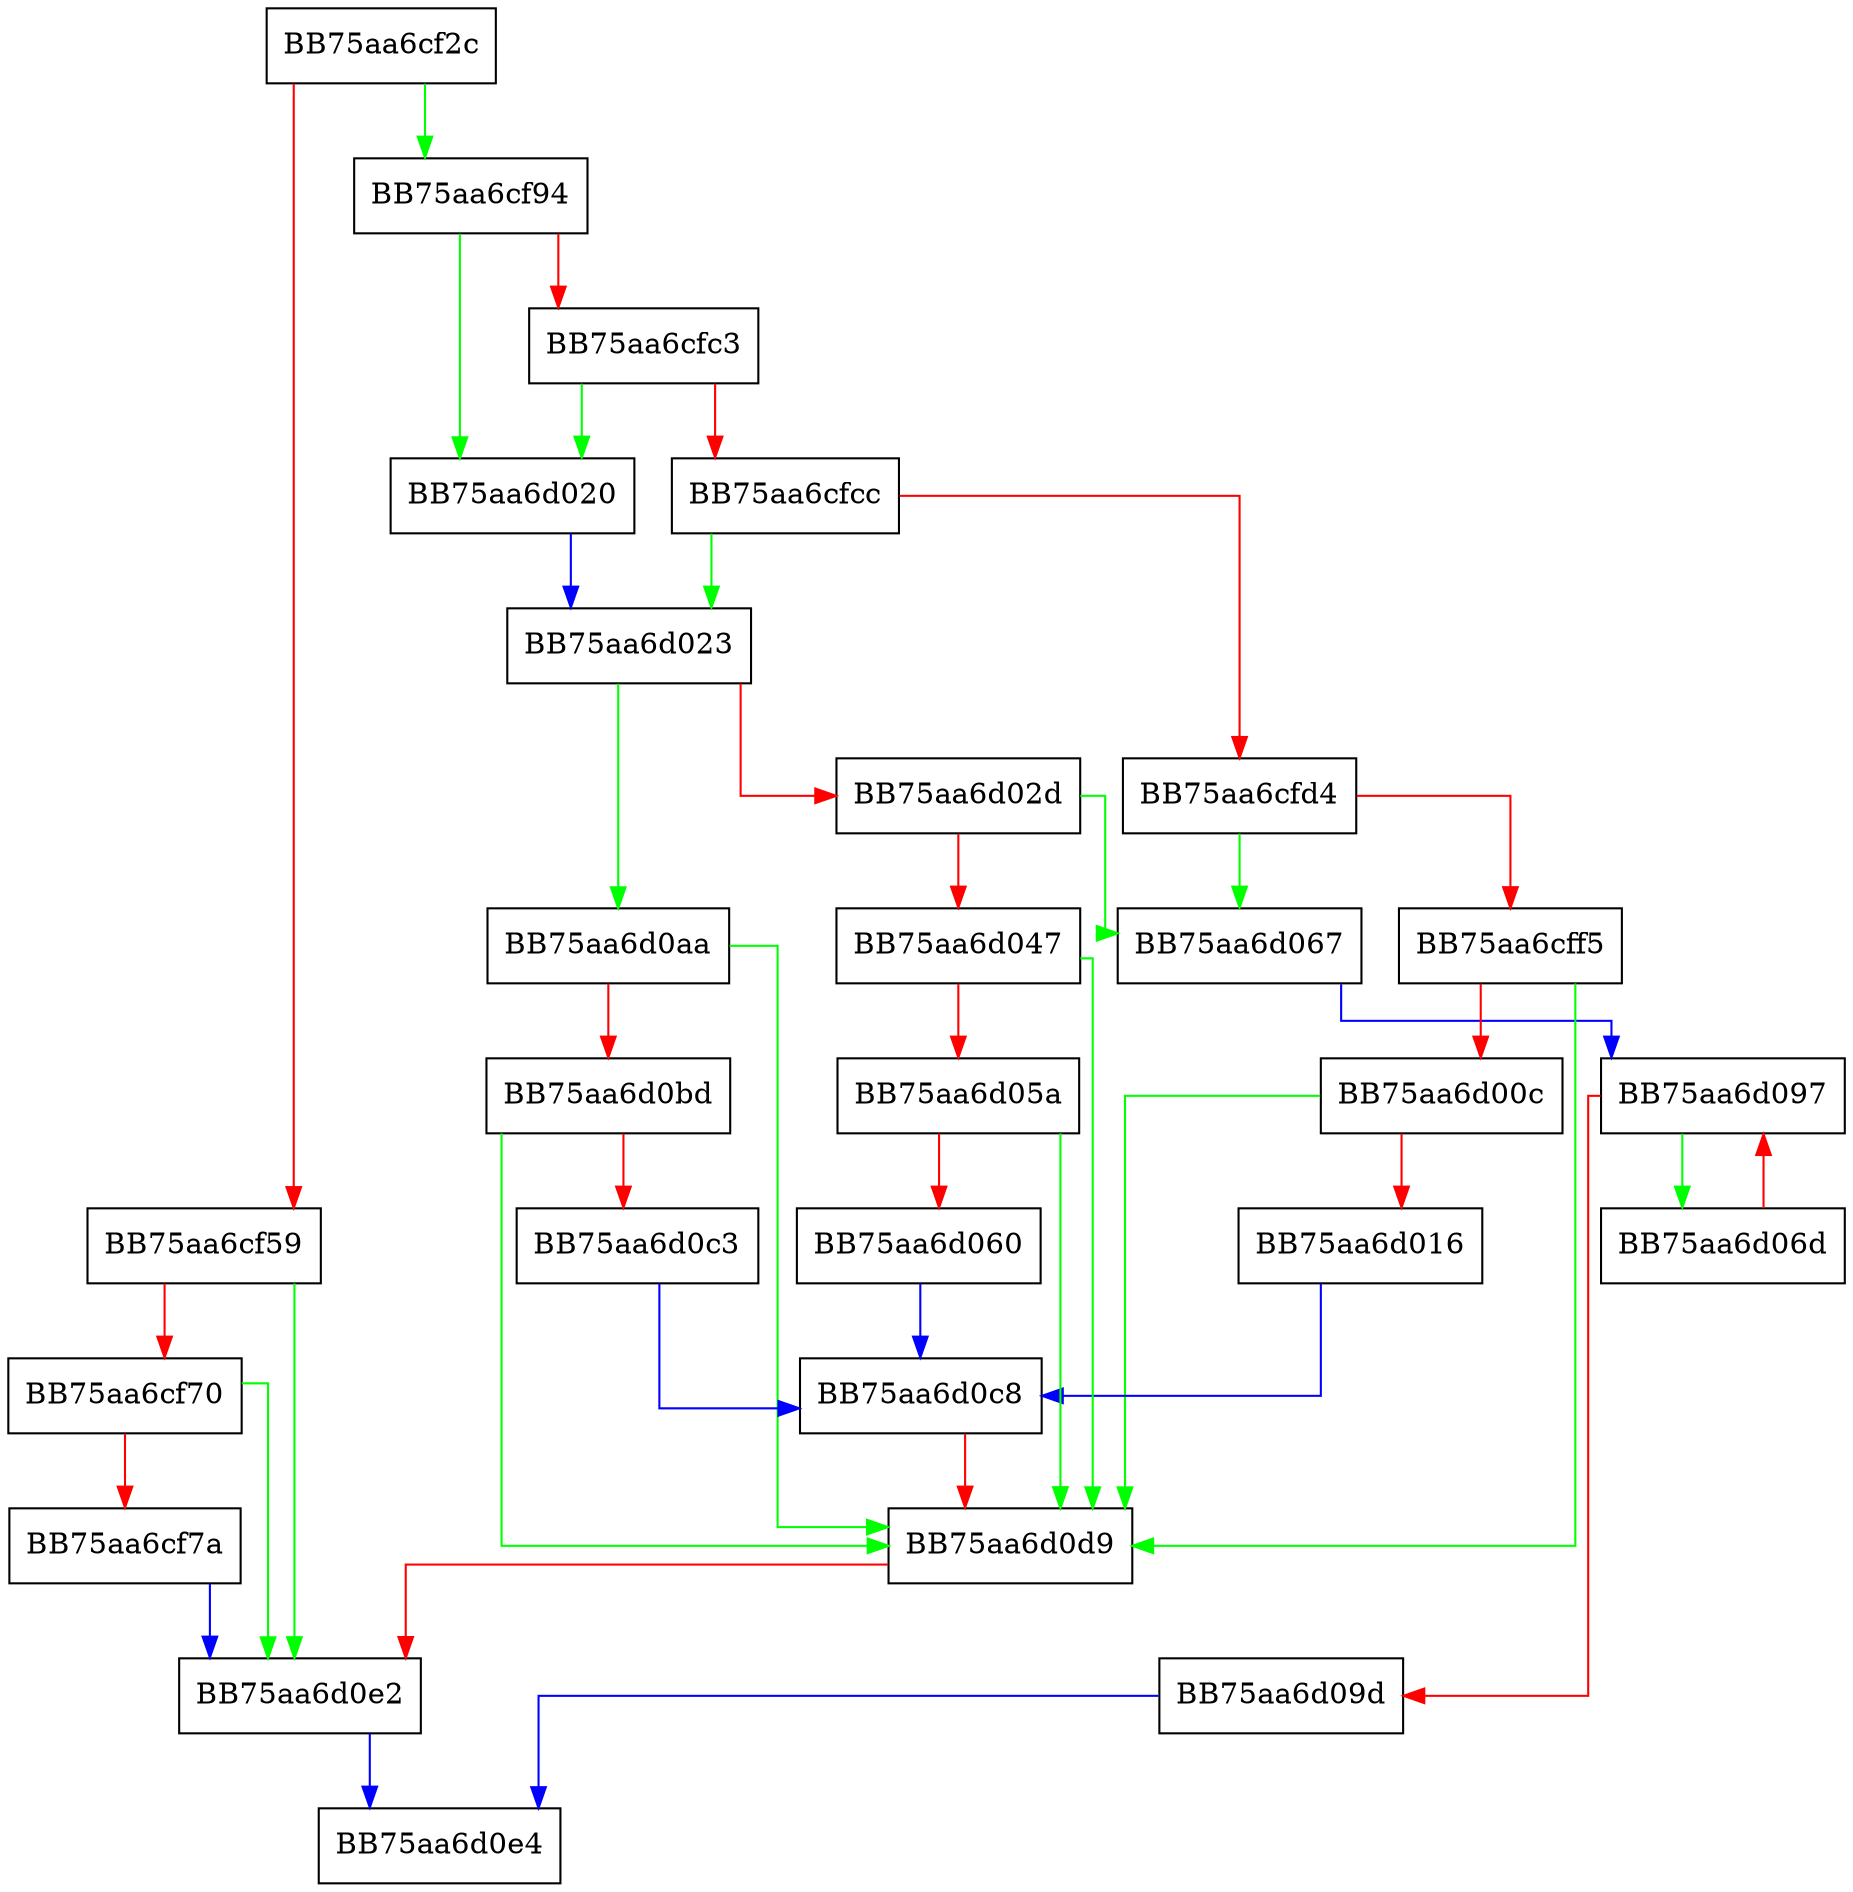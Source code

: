 digraph getResStrings {
  node [shape="box"];
  graph [splines=ortho];
  BB75aa6cf2c -> BB75aa6cf94 [color="green"];
  BB75aa6cf2c -> BB75aa6cf59 [color="red"];
  BB75aa6cf59 -> BB75aa6d0e2 [color="green"];
  BB75aa6cf59 -> BB75aa6cf70 [color="red"];
  BB75aa6cf70 -> BB75aa6d0e2 [color="green"];
  BB75aa6cf70 -> BB75aa6cf7a [color="red"];
  BB75aa6cf7a -> BB75aa6d0e2 [color="blue"];
  BB75aa6cf94 -> BB75aa6d020 [color="green"];
  BB75aa6cf94 -> BB75aa6cfc3 [color="red"];
  BB75aa6cfc3 -> BB75aa6d020 [color="green"];
  BB75aa6cfc3 -> BB75aa6cfcc [color="red"];
  BB75aa6cfcc -> BB75aa6d023 [color="green"];
  BB75aa6cfcc -> BB75aa6cfd4 [color="red"];
  BB75aa6cfd4 -> BB75aa6d067 [color="green"];
  BB75aa6cfd4 -> BB75aa6cff5 [color="red"];
  BB75aa6cff5 -> BB75aa6d0d9 [color="green"];
  BB75aa6cff5 -> BB75aa6d00c [color="red"];
  BB75aa6d00c -> BB75aa6d0d9 [color="green"];
  BB75aa6d00c -> BB75aa6d016 [color="red"];
  BB75aa6d016 -> BB75aa6d0c8 [color="blue"];
  BB75aa6d020 -> BB75aa6d023 [color="blue"];
  BB75aa6d023 -> BB75aa6d0aa [color="green"];
  BB75aa6d023 -> BB75aa6d02d [color="red"];
  BB75aa6d02d -> BB75aa6d067 [color="green"];
  BB75aa6d02d -> BB75aa6d047 [color="red"];
  BB75aa6d047 -> BB75aa6d0d9 [color="green"];
  BB75aa6d047 -> BB75aa6d05a [color="red"];
  BB75aa6d05a -> BB75aa6d0d9 [color="green"];
  BB75aa6d05a -> BB75aa6d060 [color="red"];
  BB75aa6d060 -> BB75aa6d0c8 [color="blue"];
  BB75aa6d067 -> BB75aa6d097 [color="blue"];
  BB75aa6d06d -> BB75aa6d097 [color="red"];
  BB75aa6d097 -> BB75aa6d06d [color="green"];
  BB75aa6d097 -> BB75aa6d09d [color="red"];
  BB75aa6d09d -> BB75aa6d0e4 [color="blue"];
  BB75aa6d0aa -> BB75aa6d0d9 [color="green"];
  BB75aa6d0aa -> BB75aa6d0bd [color="red"];
  BB75aa6d0bd -> BB75aa6d0d9 [color="green"];
  BB75aa6d0bd -> BB75aa6d0c3 [color="red"];
  BB75aa6d0c3 -> BB75aa6d0c8 [color="blue"];
  BB75aa6d0c8 -> BB75aa6d0d9 [color="red"];
  BB75aa6d0d9 -> BB75aa6d0e2 [color="red"];
  BB75aa6d0e2 -> BB75aa6d0e4 [color="blue"];
}